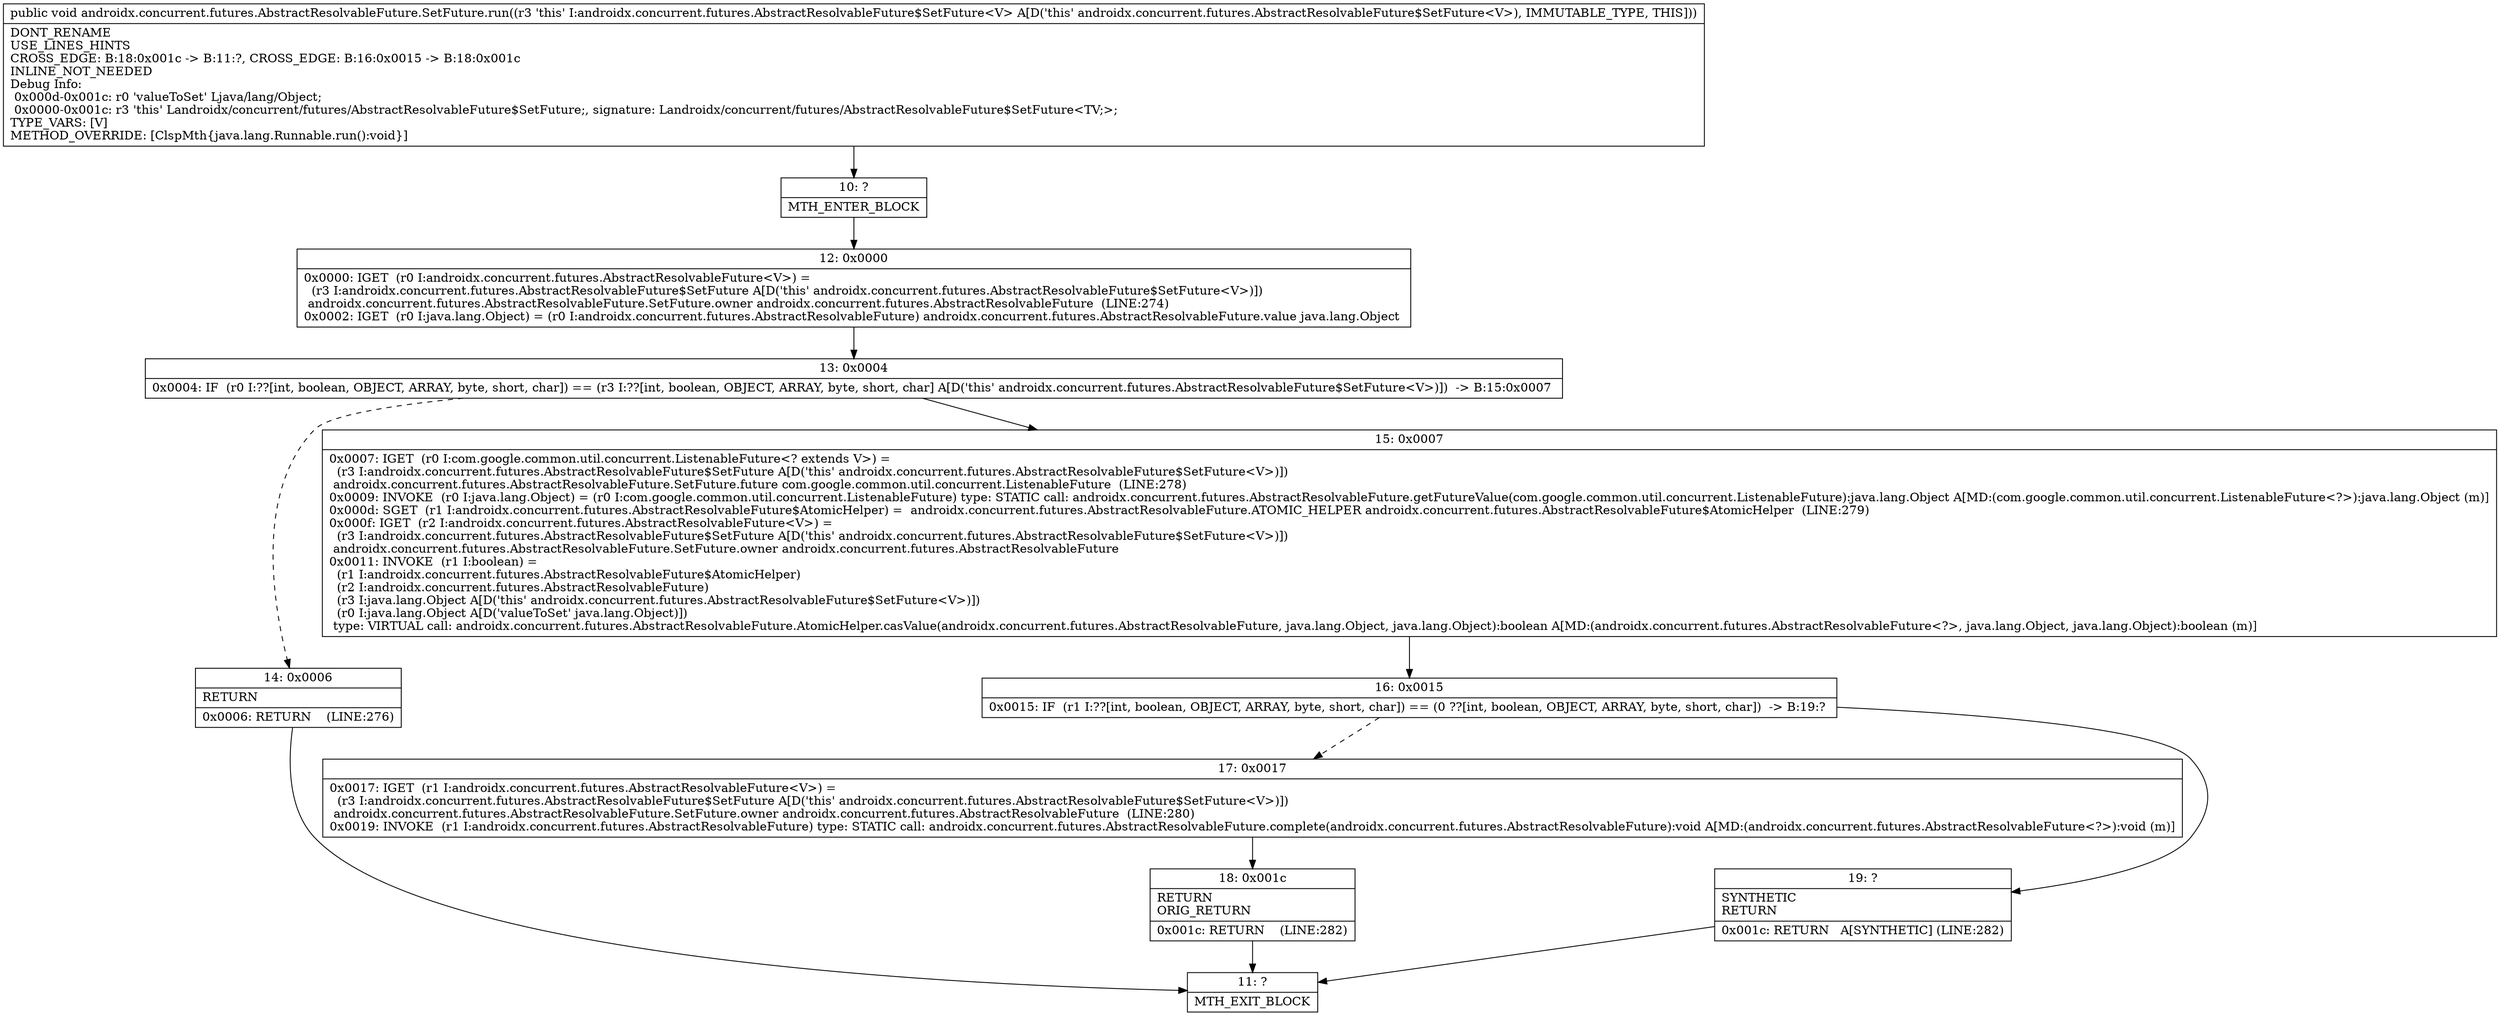 digraph "CFG forandroidx.concurrent.futures.AbstractResolvableFuture.SetFuture.run()V" {
Node_10 [shape=record,label="{10\:\ ?|MTH_ENTER_BLOCK\l}"];
Node_12 [shape=record,label="{12\:\ 0x0000|0x0000: IGET  (r0 I:androidx.concurrent.futures.AbstractResolvableFuture\<V\>) = \l  (r3 I:androidx.concurrent.futures.AbstractResolvableFuture$SetFuture A[D('this' androidx.concurrent.futures.AbstractResolvableFuture$SetFuture\<V\>)])\l androidx.concurrent.futures.AbstractResolvableFuture.SetFuture.owner androidx.concurrent.futures.AbstractResolvableFuture  (LINE:274)\l0x0002: IGET  (r0 I:java.lang.Object) = (r0 I:androidx.concurrent.futures.AbstractResolvableFuture) androidx.concurrent.futures.AbstractResolvableFuture.value java.lang.Object \l}"];
Node_13 [shape=record,label="{13\:\ 0x0004|0x0004: IF  (r0 I:??[int, boolean, OBJECT, ARRAY, byte, short, char]) == (r3 I:??[int, boolean, OBJECT, ARRAY, byte, short, char] A[D('this' androidx.concurrent.futures.AbstractResolvableFuture$SetFuture\<V\>)])  \-\> B:15:0x0007 \l}"];
Node_14 [shape=record,label="{14\:\ 0x0006|RETURN\l|0x0006: RETURN    (LINE:276)\l}"];
Node_11 [shape=record,label="{11\:\ ?|MTH_EXIT_BLOCK\l}"];
Node_15 [shape=record,label="{15\:\ 0x0007|0x0007: IGET  (r0 I:com.google.common.util.concurrent.ListenableFuture\<? extends V\>) = \l  (r3 I:androidx.concurrent.futures.AbstractResolvableFuture$SetFuture A[D('this' androidx.concurrent.futures.AbstractResolvableFuture$SetFuture\<V\>)])\l androidx.concurrent.futures.AbstractResolvableFuture.SetFuture.future com.google.common.util.concurrent.ListenableFuture  (LINE:278)\l0x0009: INVOKE  (r0 I:java.lang.Object) = (r0 I:com.google.common.util.concurrent.ListenableFuture) type: STATIC call: androidx.concurrent.futures.AbstractResolvableFuture.getFutureValue(com.google.common.util.concurrent.ListenableFuture):java.lang.Object A[MD:(com.google.common.util.concurrent.ListenableFuture\<?\>):java.lang.Object (m)]\l0x000d: SGET  (r1 I:androidx.concurrent.futures.AbstractResolvableFuture$AtomicHelper) =  androidx.concurrent.futures.AbstractResolvableFuture.ATOMIC_HELPER androidx.concurrent.futures.AbstractResolvableFuture$AtomicHelper  (LINE:279)\l0x000f: IGET  (r2 I:androidx.concurrent.futures.AbstractResolvableFuture\<V\>) = \l  (r3 I:androidx.concurrent.futures.AbstractResolvableFuture$SetFuture A[D('this' androidx.concurrent.futures.AbstractResolvableFuture$SetFuture\<V\>)])\l androidx.concurrent.futures.AbstractResolvableFuture.SetFuture.owner androidx.concurrent.futures.AbstractResolvableFuture \l0x0011: INVOKE  (r1 I:boolean) = \l  (r1 I:androidx.concurrent.futures.AbstractResolvableFuture$AtomicHelper)\l  (r2 I:androidx.concurrent.futures.AbstractResolvableFuture)\l  (r3 I:java.lang.Object A[D('this' androidx.concurrent.futures.AbstractResolvableFuture$SetFuture\<V\>)])\l  (r0 I:java.lang.Object A[D('valueToSet' java.lang.Object)])\l type: VIRTUAL call: androidx.concurrent.futures.AbstractResolvableFuture.AtomicHelper.casValue(androidx.concurrent.futures.AbstractResolvableFuture, java.lang.Object, java.lang.Object):boolean A[MD:(androidx.concurrent.futures.AbstractResolvableFuture\<?\>, java.lang.Object, java.lang.Object):boolean (m)]\l}"];
Node_16 [shape=record,label="{16\:\ 0x0015|0x0015: IF  (r1 I:??[int, boolean, OBJECT, ARRAY, byte, short, char]) == (0 ??[int, boolean, OBJECT, ARRAY, byte, short, char])  \-\> B:19:? \l}"];
Node_17 [shape=record,label="{17\:\ 0x0017|0x0017: IGET  (r1 I:androidx.concurrent.futures.AbstractResolvableFuture\<V\>) = \l  (r3 I:androidx.concurrent.futures.AbstractResolvableFuture$SetFuture A[D('this' androidx.concurrent.futures.AbstractResolvableFuture$SetFuture\<V\>)])\l androidx.concurrent.futures.AbstractResolvableFuture.SetFuture.owner androidx.concurrent.futures.AbstractResolvableFuture  (LINE:280)\l0x0019: INVOKE  (r1 I:androidx.concurrent.futures.AbstractResolvableFuture) type: STATIC call: androidx.concurrent.futures.AbstractResolvableFuture.complete(androidx.concurrent.futures.AbstractResolvableFuture):void A[MD:(androidx.concurrent.futures.AbstractResolvableFuture\<?\>):void (m)]\l}"];
Node_18 [shape=record,label="{18\:\ 0x001c|RETURN\lORIG_RETURN\l|0x001c: RETURN    (LINE:282)\l}"];
Node_19 [shape=record,label="{19\:\ ?|SYNTHETIC\lRETURN\l|0x001c: RETURN   A[SYNTHETIC] (LINE:282)\l}"];
MethodNode[shape=record,label="{public void androidx.concurrent.futures.AbstractResolvableFuture.SetFuture.run((r3 'this' I:androidx.concurrent.futures.AbstractResolvableFuture$SetFuture\<V\> A[D('this' androidx.concurrent.futures.AbstractResolvableFuture$SetFuture\<V\>), IMMUTABLE_TYPE, THIS]))  | DONT_RENAME\lUSE_LINES_HINTS\lCROSS_EDGE: B:18:0x001c \-\> B:11:?, CROSS_EDGE: B:16:0x0015 \-\> B:18:0x001c\lINLINE_NOT_NEEDED\lDebug Info:\l  0x000d\-0x001c: r0 'valueToSet' Ljava\/lang\/Object;\l  0x0000\-0x001c: r3 'this' Landroidx\/concurrent\/futures\/AbstractResolvableFuture$SetFuture;, signature: Landroidx\/concurrent\/futures\/AbstractResolvableFuture$SetFuture\<TV;\>;\lTYPE_VARS: [V]\lMETHOD_OVERRIDE: [ClspMth\{java.lang.Runnable.run():void\}]\l}"];
MethodNode -> Node_10;Node_10 -> Node_12;
Node_12 -> Node_13;
Node_13 -> Node_14[style=dashed];
Node_13 -> Node_15;
Node_14 -> Node_11;
Node_15 -> Node_16;
Node_16 -> Node_17[style=dashed];
Node_16 -> Node_19;
Node_17 -> Node_18;
Node_18 -> Node_11;
Node_19 -> Node_11;
}

